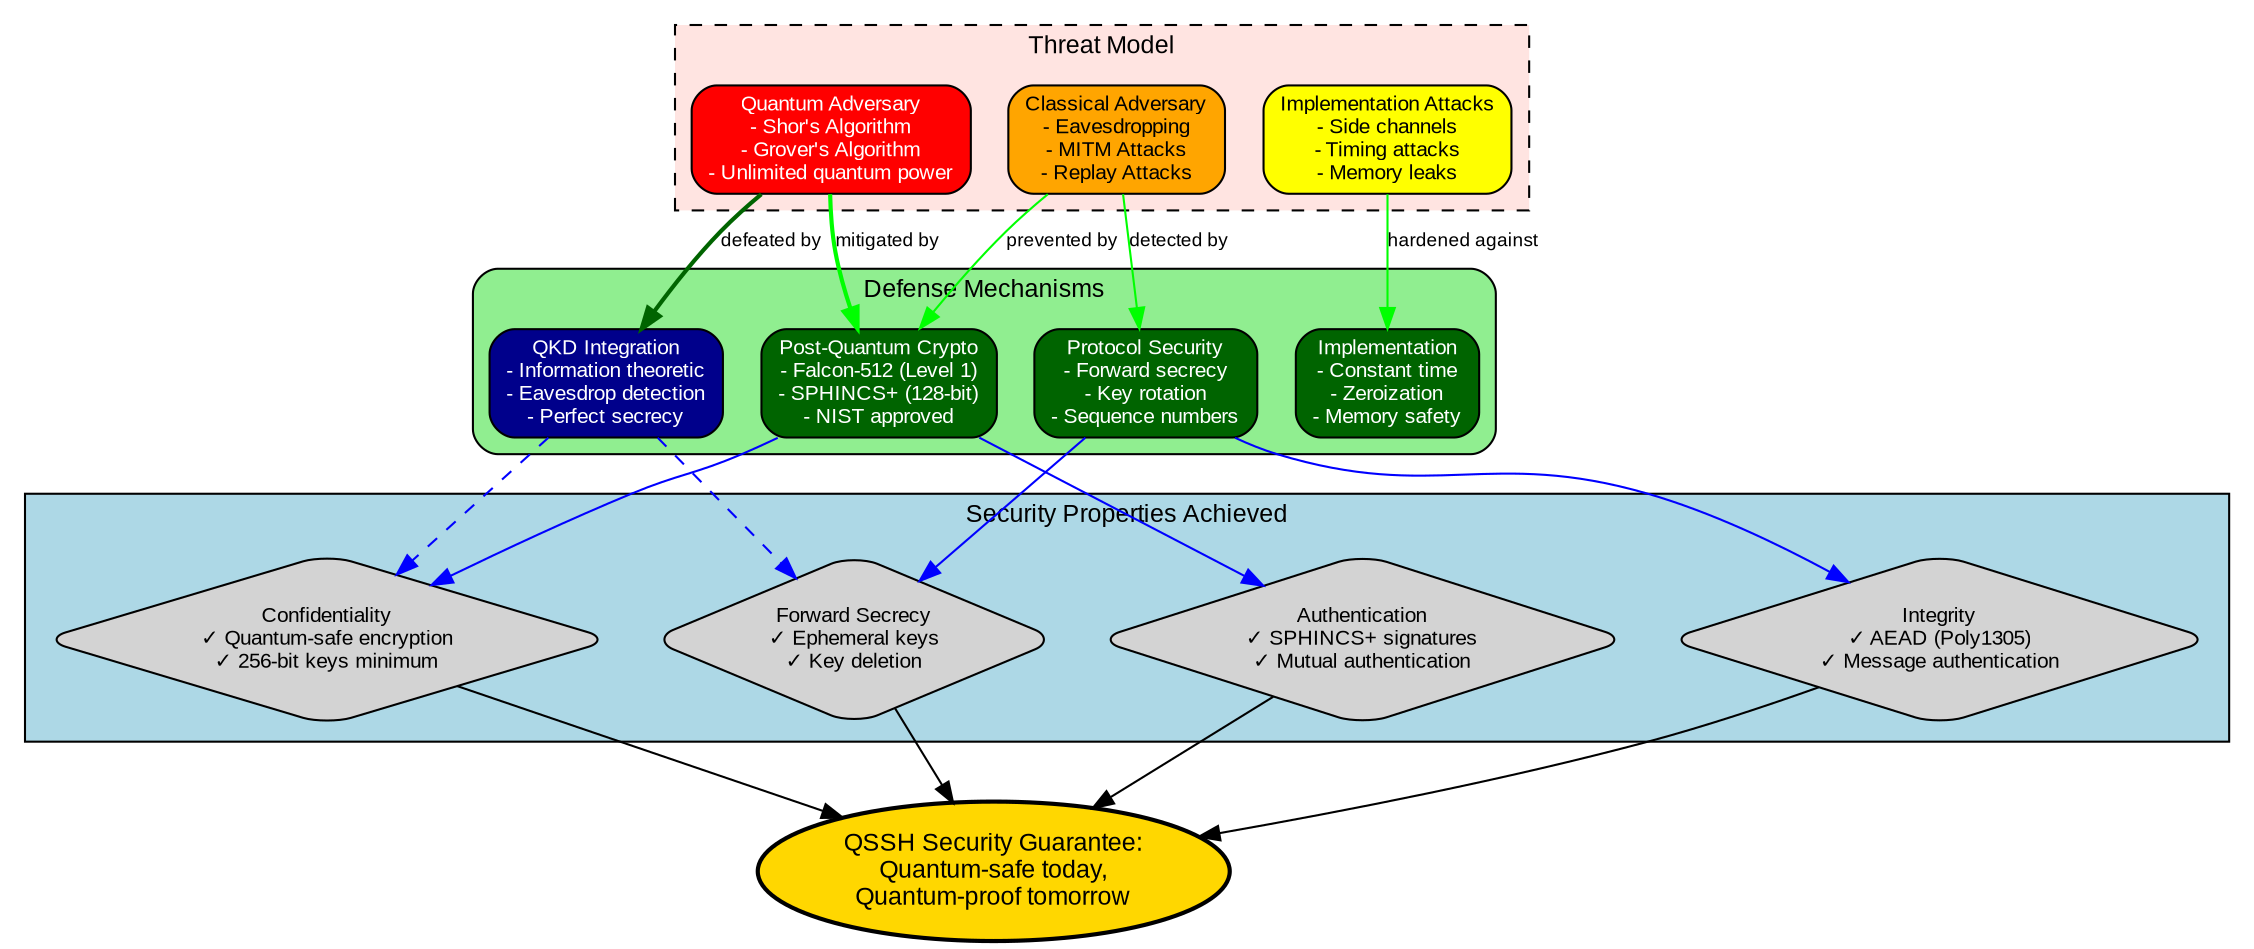 digraph QSSHSecurityModel {
    rankdir=TB;
    graph [fontname="Arial", fontsize=12, bgcolor="white"];
    node [shape=box, style="rounded,filled", fontname="Arial", fontsize=10];
    edge [fontname="Arial", fontsize=9];
    
    // Threat Model
    subgraph cluster_threats {
        label="Threat Model";
        style="filled,dashed";
        fillcolor="mistyrose";
        
        quantum_adv [label="Quantum Adversary\n- Shor's Algorithm\n- Grover's Algorithm\n- Unlimited quantum power", fillcolor="red", fontcolor="white"];
        
        classical_adv [label="Classical Adversary\n- Eavesdropping\n- MITM Attacks\n- Replay Attacks", fillcolor="orange"];
        
        implementation [label="Implementation Attacks\n- Side channels\n- Timing attacks\n- Memory leaks", fillcolor="yellow"];
    }
    
    // Defense Layers
    subgraph cluster_defenses {
        label="Defense Mechanisms";
        style="filled,rounded";
        fillcolor="lightgreen";
        
        pqc [label="Post-Quantum Crypto\n- Falcon-512 (Level 1)\n- SPHINCS+ (128-bit)\n- NIST approved", fillcolor="darkgreen", fontcolor="white"];
        
        qkd [label="QKD Integration\n- Information theoretic\n- Eavesdrop detection\n- Perfect secrecy", fillcolor="darkblue", fontcolor="white"];
        
        protocol [label="Protocol Security\n- Forward secrecy\n- Key rotation\n- Sequence numbers", fillcolor="darkgreen", fontcolor="white"];
        
        impl_defense [label="Implementation\n- Constant time\n- Zeroization\n- Memory safety", fillcolor="darkgreen", fontcolor="white"];
    }
    
    // Security Properties
    subgraph cluster_properties {
        label="Security Properties Achieved";
        style="filled";
        fillcolor="lightblue";
        
        conf [label="Confidentiality\n✓ Quantum-safe encryption\n✓ 256-bit keys minimum", shape=diamond];
        
        integrity [label="Integrity\n✓ AEAD (Poly1305)\n✓ Message authentication", shape=diamond];
        
        auth [label="Authentication\n✓ SPHINCS+ signatures\n✓ Mutual authentication", shape=diamond];
        
        forward_sec [label="Forward Secrecy\n✓ Ephemeral keys\n✓ Key deletion", shape=diamond];
    }
    
    // Attack mitigation arrows
    quantum_adv -> pqc [label="mitigated by", color="green", style="bold"];
    quantum_adv -> qkd [label="defeated by", color="darkgreen", style="bold"];
    
    classical_adv -> pqc [label="prevented by", color="green"];
    classical_adv -> protocol [label="detected by", color="green"];
    
    implementation -> impl_defense [label="hardened against", color="green"];
    
    // Property achievement
    pqc -> conf [color="blue"];
    pqc -> auth [color="blue"];
    
    qkd -> conf [color="blue", style="dashed"];
    qkd -> forward_sec [color="blue", style="dashed"];
    
    protocol -> integrity [color="blue"];
    protocol -> forward_sec [color="blue"];
    
    // Central security statement
    security [label="QSSH Security Guarantee:\nQuantum-safe today,\nQuantum-proof tomorrow", shape=ellipse, style="bold,filled", fillcolor="gold", fontsize=12];
    
    conf -> security;
    integrity -> security;
    auth -> security;
    forward_sec -> security;
}